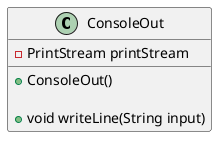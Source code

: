 @startuml
'https://plantuml.com/class-diagram

class ConsoleOut {
    -PrintStream printStream

    +ConsoleOut()

    +void writeLine(String input)
}

@enduml